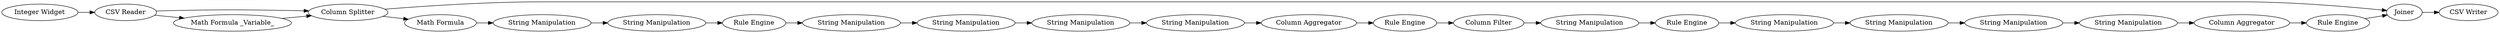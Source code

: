 digraph {
	"197964583781506357_21" [label="String Manipulation"]
	"-4589631195993703150_7" [label="String Manipulation"]
	"7896418715584249799_33" [label=Joiner]
	"-4589631195993703150_8" [label="String Manipulation"]
	"197964583781506357_31" [label="String Manipulation"]
	"-4589631195993703150_5" [label="String Manipulation"]
	"-4589631195993703150_14" [label="String Manipulation"]
	"7896418715584249799_3" [label="Column Splitter"]
	"197964583781506357_27" [label="Rule Engine"]
	"7896418715584249799_1" [label="CSV Reader"]
	"197964583781506357_20" [label="String Manipulation"]
	"-4589631195993703150_15" [label="String Manipulation"]
	"-4589631195993703150_13" [label="String Manipulation"]
	"-4589631195993703150_9" [label="Rule Engine"]
	"-4589631195993703150_16" [label="Column Aggregator"]
	"197964583781506357_32" [label="Column Filter"]
	"7896418715584249799_10" [label="Integer Widget"]
	"-4589631195993703150_17" [label="Rule Engine"]
	"197964583781506357_22" [label="String Manipulation"]
	"197964583781506357_29" [label="String Manipulation"]
	"-4589631195993703150_11" [label="Math Formula"]
	"7896418715584249799_19" [label="CSV Writer"]
	"197964583781506357_25" [label="Rule Engine"]
	"7896418715584249799_30" [label="Math Formula _Variable_"]
	"197964583781506357_24" [label="Column Aggregator"]
	"197964583781506357_31" -> "197964583781506357_27"
	"-4589631195993703150_8" -> "-4589631195993703150_9"
	"7896418715584249799_30" -> "7896418715584249799_3"
	"-4589631195993703150_14" -> "-4589631195993703150_15"
	"-4589631195993703150_16" -> "-4589631195993703150_17"
	"197964583781506357_20" -> "197964583781506357_29"
	"197964583781506357_27" -> "197964583781506357_20"
	"7896418715584249799_3" -> "7896418715584249799_33"
	"197964583781506357_32" -> "197964583781506357_31"
	"-4589631195993703150_13" -> "-4589631195993703150_14"
	"7896418715584249799_1" -> "7896418715584249799_30"
	"7896418715584249799_33" -> "7896418715584249799_19"
	"197964583781506357_24" -> "197964583781506357_25"
	"-4589631195993703150_11" -> "-4589631195993703150_7"
	"7896418715584249799_3" -> "-4589631195993703150_11"
	"197964583781506357_25" -> "7896418715584249799_33"
	"7896418715584249799_1" -> "7896418715584249799_3"
	"-4589631195993703150_17" -> "197964583781506357_32"
	"7896418715584249799_10" -> "7896418715584249799_1"
	"-4589631195993703150_15" -> "-4589631195993703150_16"
	"-4589631195993703150_5" -> "-4589631195993703150_13"
	"197964583781506357_29" -> "197964583781506357_21"
	"-4589631195993703150_7" -> "-4589631195993703150_8"
	"197964583781506357_22" -> "197964583781506357_24"
	"-4589631195993703150_9" -> "-4589631195993703150_5"
	"197964583781506357_21" -> "197964583781506357_22"
	rankdir=LR
}

